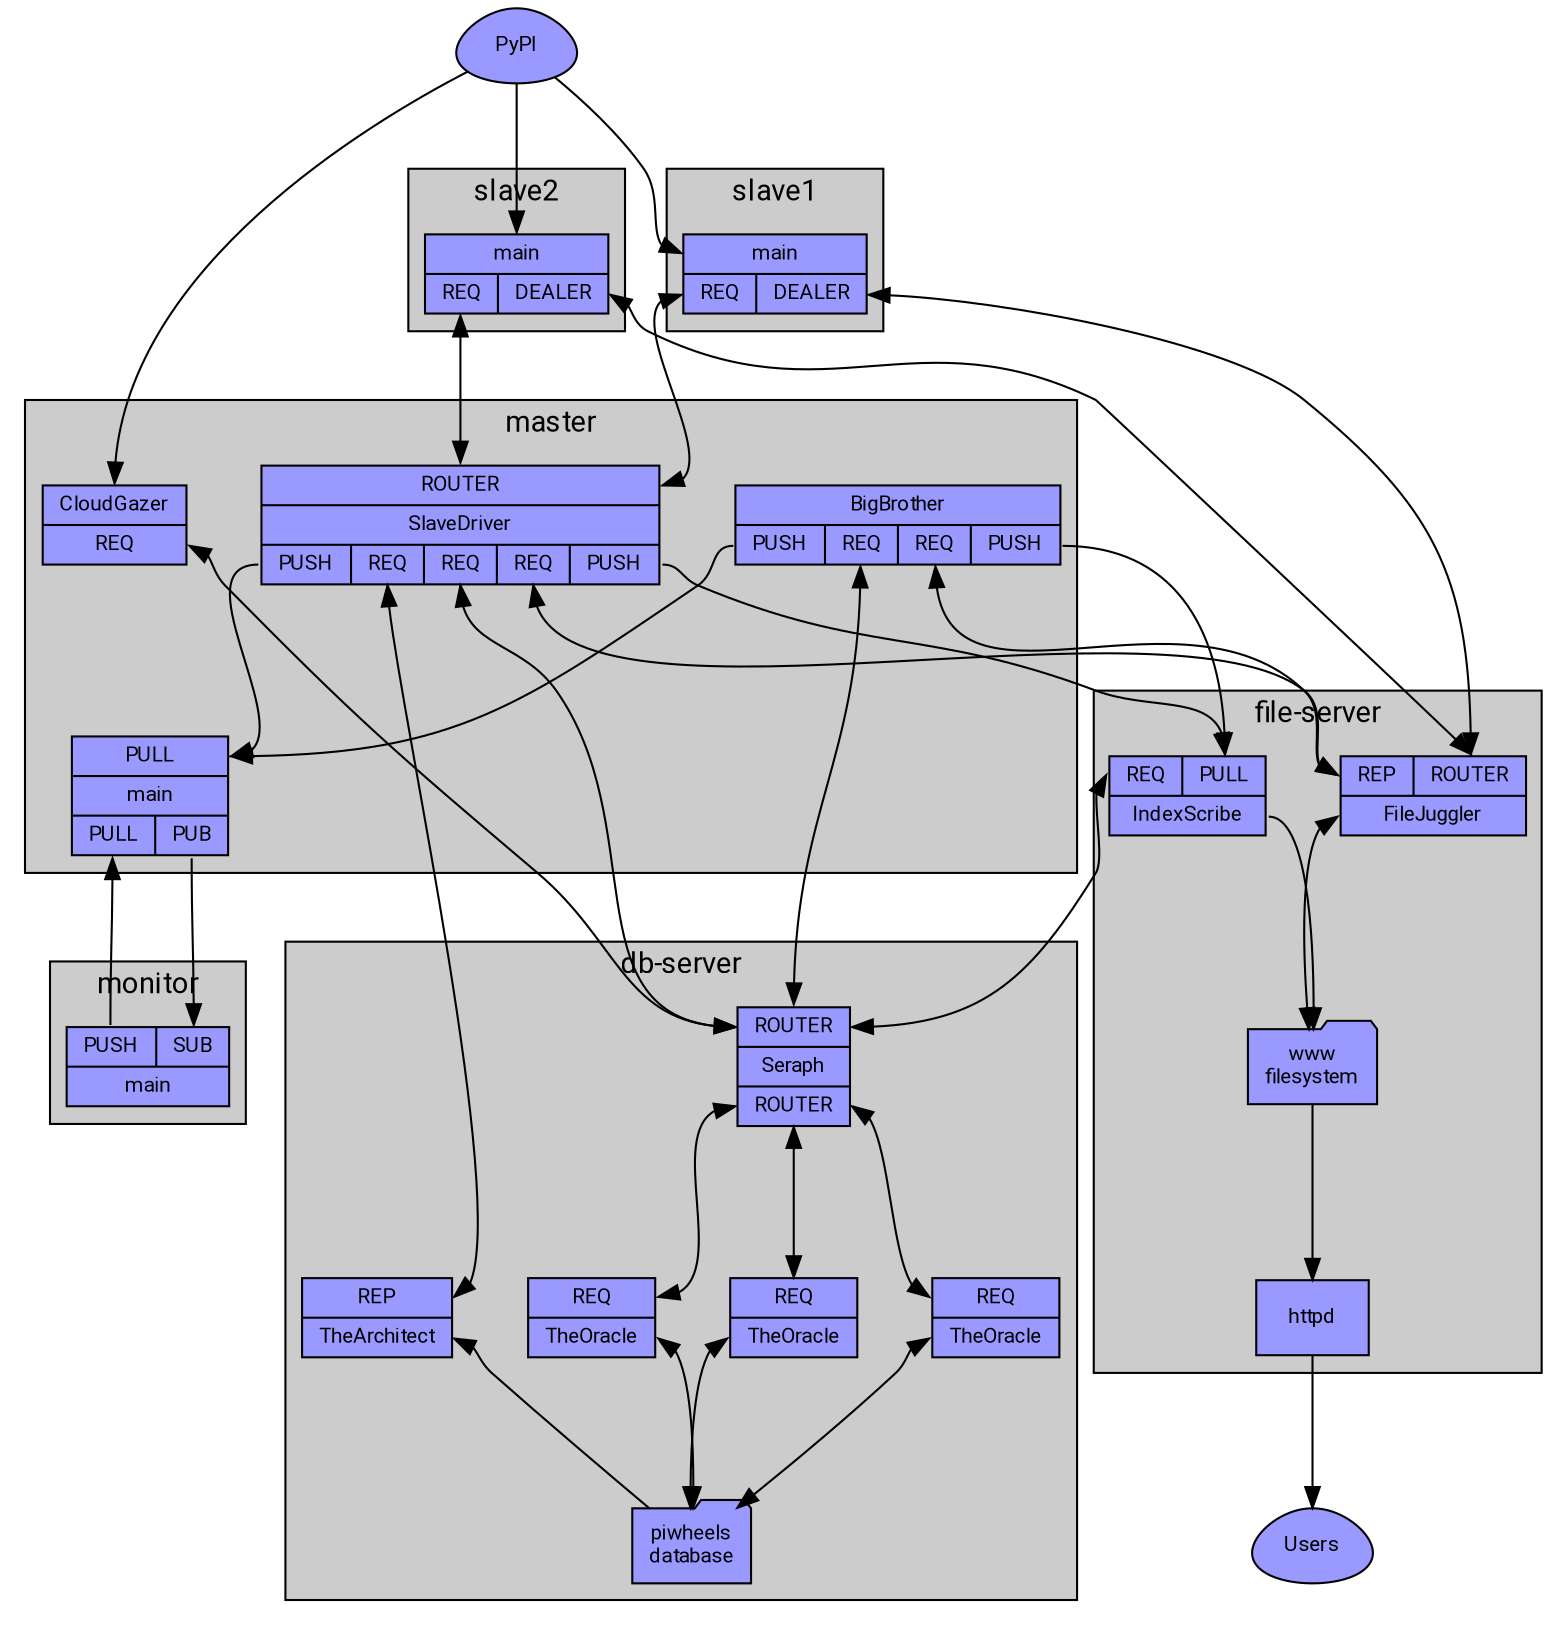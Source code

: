 digraph piwheels {
    graph [nodesep=0.5, ranksep=1, style=filled, fontname=Roboto, fontsize=14, fillcolor="#cccccc"];
    node [shape=record, fontname=Roboto, fontsize=10, style=filled, fillcolor="#9999ff", penwidth=1];
    edge [fontname=Sans, fontsize=8];

    PyPI [label="PyPI", shape=egg];
    Users [label="Users", shape=egg];

    subgraph cluster_db_server {
        graph [label="db-server"];

        TheOracle1 [label="{<Seraph>REQ|<t>TheOracle}"];
        TheOracle2 [label="{<Seraph>REQ|<t>TheOracle}"];
        TheOracle3 [label="{<Seraph>REQ|<t>TheOracle}"];
        TheArchitect [label="{<builds>REP|<t>TheArchitect}"];
        Seraph [label="{<db>ROUTER|<t>Seraph|<oracle>ROUTER}"];
        db [label="piwheels\ndatabase", shape=folder];

        Seraph:oracle->TheOracle1:Seraph [dir=both];
        Seraph:oracle->TheOracle2:Seraph [dir=both];
        Seraph:oracle->TheOracle3:Seraph [dir=both];
        TheOracle1:t->db [dir=both];
        TheOracle2:t->db [dir=both];
        TheOracle3:t->db [dir=both];
        TheArchitect:t->db [dir=back];
    }

    subgraph cluster_file_server {
        graph [label="file-server"];

        FileJuggler [label="{{<fs>REP|<slaves>ROUTER}|<t>FileJuggler}"];
        IndexScribe [label="{{<db>REQ|<indexes>PULL}|<t>IndexScribe}"];
        fs [label="www\nfilesystem", shape=folder];
        httpd;

        IndexScribe:t->fs;
        FileJuggler:t->fs [dir=both];
        fs->httpd;
    }

    subgraph cluster_master {
        graph [label="master"];

        CloudGazer [label="{<t>CloudGazer|<db>REQ}"];
        main [label="{{<int_status>PULL}|main|{<control>PULL|<ext_status>PUB}}"];
        BigBrother [label="{<t>BigBrother|{<int_status>PUSH|<db>REQ|<fs>REQ|<indexes>PUSH}}"];
        SlaveDriver [label="{{<slaves>ROUTER}|<t>SlaveDriver|{<int_status>PUSH|<builds>REQ|<db>REQ|<fs>REQ|<indexes>PUSH}}"];

        BigBrother:int_status->main:int_status;
        SlaveDriver:int_status->main:int_status;
    }

    subgraph cluster_monitor {
        graph [label="monitor"];
        monitor [label="{{<control>PUSH|<status>SUB}|<t>main}"];
    }

    subgraph cluster_Slave1 {
        graph [label="slave1"];
        Slave1 [label="{<t>main|{<builds>REQ|<files>DEALER}}"];
    }

    subgraph cluster_Slave2 {
        graph [label="slave2"];
        Slave2 [label="{<t>main|{<builds>REQ|<files>DEALER}}"];
    }

    PyPI->CloudGazer:t;
    PyPI->Slave1:t;
    PyPI->Slave2:t;
    Slave1:builds->SlaveDriver:slaves [dir=both];
    Slave2:builds->SlaveDriver:slaves [dir=both];
    Slave1:files->FileJuggler:slaves [dir=both];
    Slave2:files->FileJuggler:slaves [dir=both];
    main:ext_status->monitor:status;
    monitor:control->main:control;

    CloudGazer:db->Seraph:db [dir=both];
    BigBrother:indexes->IndexScribe:indexes;
    SlaveDriver:indexes->IndexScribe:indexes;
    IndexScribe:db->Seraph:db [dir=both];
    BigBrother:db->Seraph:db [dir=both];
    BigBrother:fs->FileJuggler:fs [dir=both];
    SlaveDriver:fs->FileJuggler:fs [dir=both];
    SlaveDriver:db->Seraph:db [dir=both];
    SlaveDriver:builds->TheArchitect:builds [dir=both];
    httpd->Users;
}
